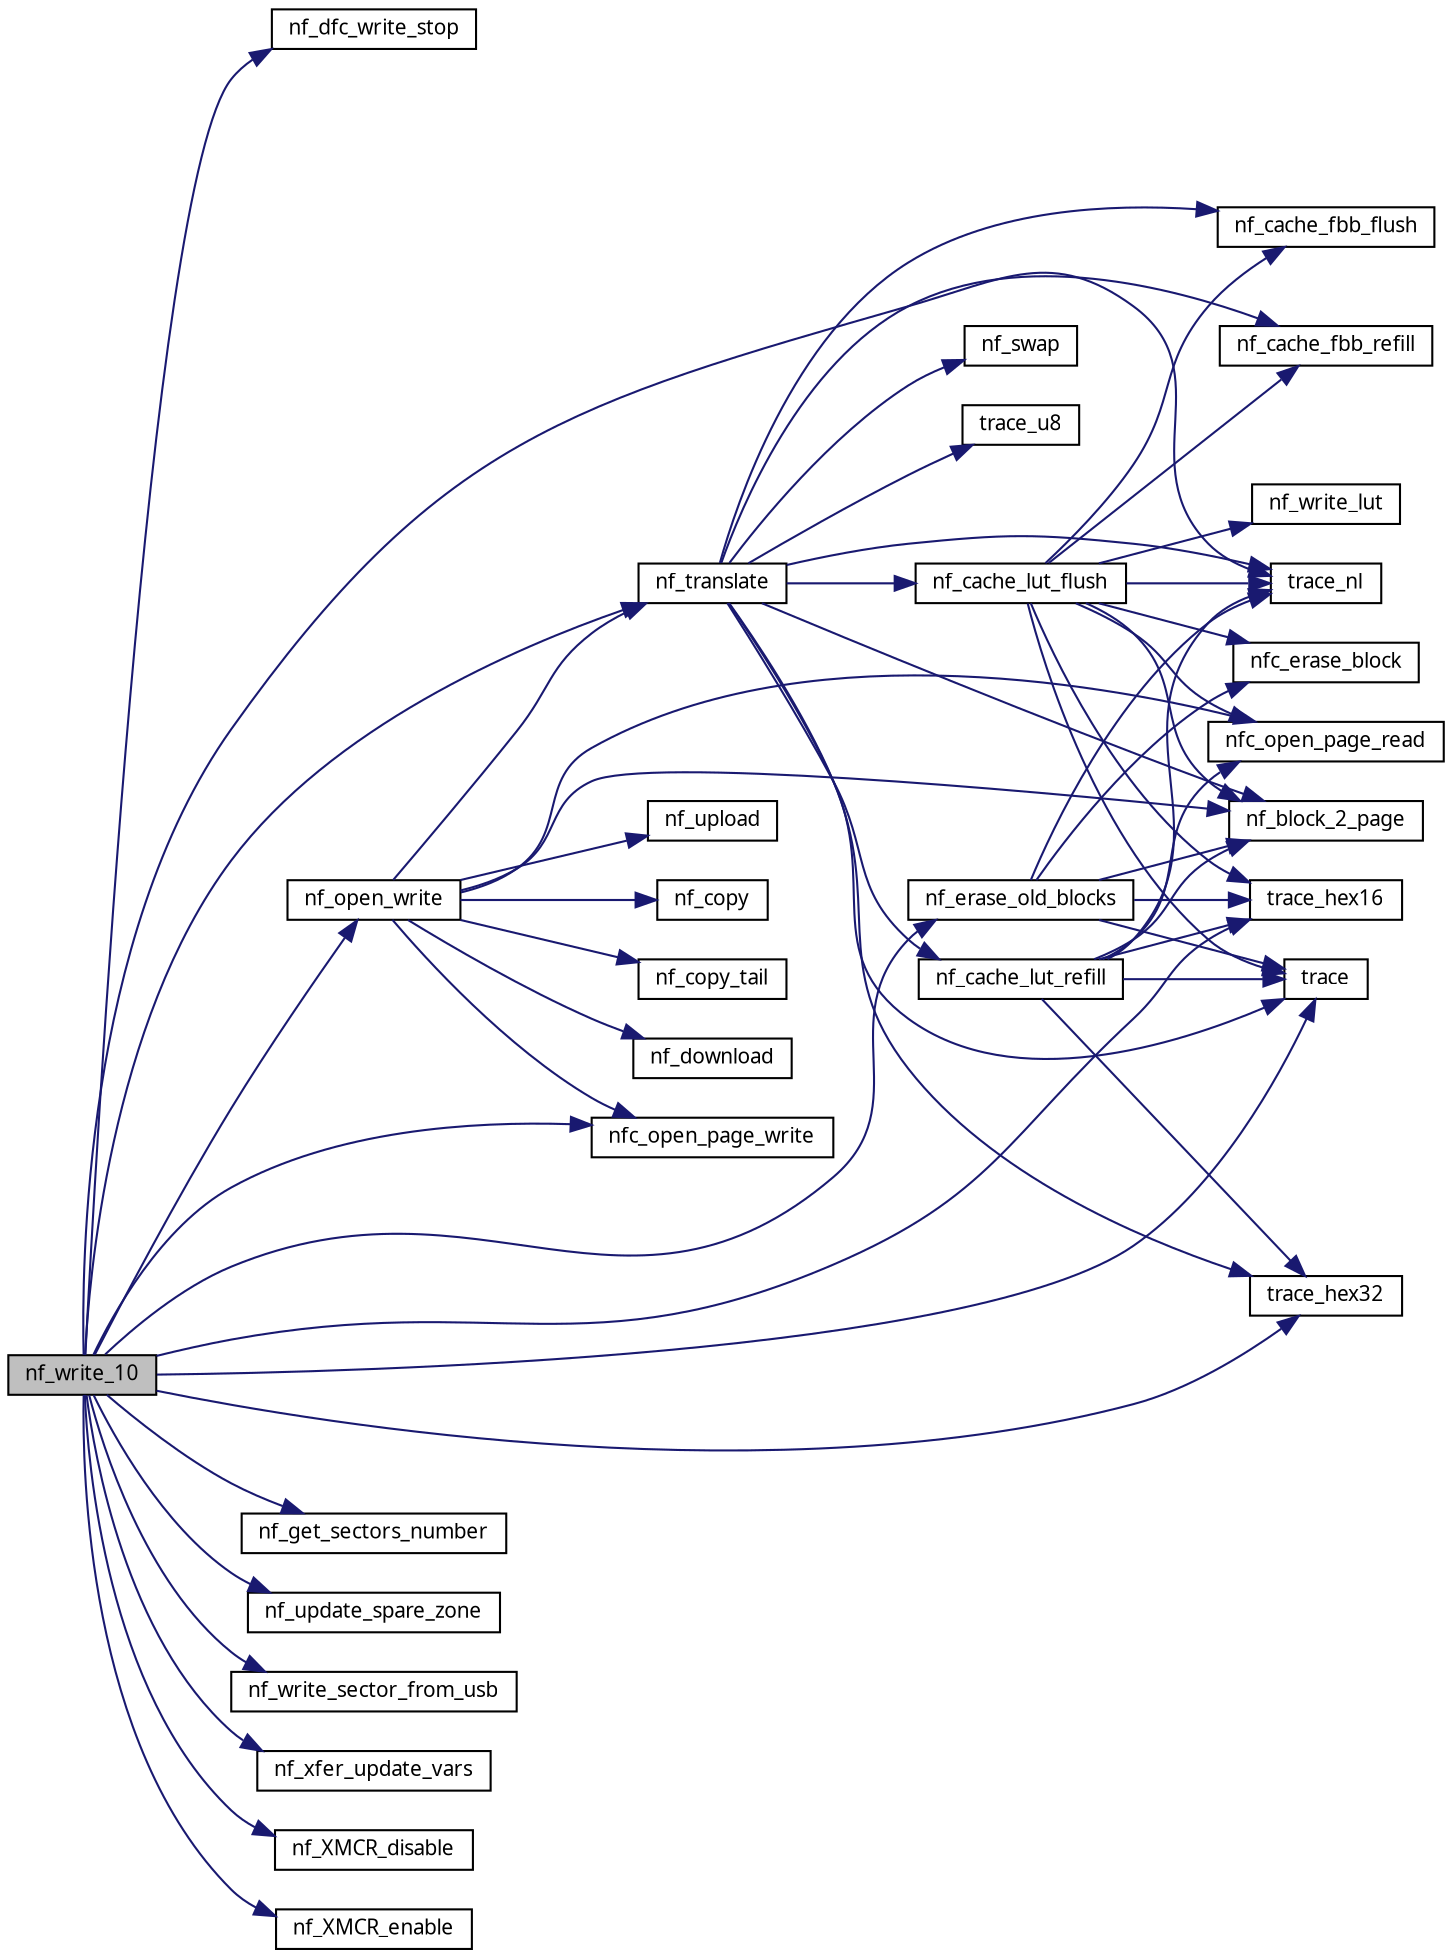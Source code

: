digraph G
{
  edge [fontname="FreeSans.ttf",fontsize=10,labelfontname="FreeSans.ttf",labelfontsize=10];
  node [fontname="FreeSans.ttf",fontsize=10,shape=record];
  rankdir=LR;
  Node1 [label="nf_write_10",height=0.2,width=0.4,color="black", fillcolor="grey75", style="filled" fontcolor="black"];
  Node1 -> Node2 [color="midnightblue",fontsize=10,style="solid",fontname="FreeSans.ttf"];
  Node2 [label="nf_dfc_write_stop",height=0.2,width=0.4,color="black", fillcolor="white", style="filled",URL="$a00062.html#d45465832eded4b9de5dfa9b095482bd",tooltip="This function must be called when a write10 operation (from USB) is finished Last..."];
  Node1 -> Node3 [color="midnightblue",fontsize=10,style="solid",fontname="FreeSans.ttf"];
  Node3 [label="nf_erase_old_blocks",height=0.2,width=0.4,color="black", fillcolor="white", style="filled",URL="$a00062.html#2c6a8d4ffdfab1c8062c4909cf19c563",tooltip="Erase the source blocks."];
  Node3 -> Node4 [color="midnightblue",fontsize=10,style="solid",fontname="FreeSans.ttf"];
  Node4 [label="nf_block_2_page",height=0.2,width=0.4,color="black", fillcolor="white", style="filled",URL="$a00062.html#f713bee0ed464d2bfa6876cd9d4ef296"];
  Node3 -> Node5 [color="midnightblue",fontsize=10,style="solid",fontname="FreeSans.ttf"];
  Node5 [label="nfc_erase_block",height=0.2,width=0.4,color="black", fillcolor="white", style="filled",URL="$a00060.html#4a7f7eed66f5eb678e4a96ae5dc32486",tooltip="Erases a block."];
  Node3 -> Node6 [color="midnightblue",fontsize=10,style="solid",fontname="FreeSans.ttf"];
  Node6 [label="trace",height=0.2,width=0.4,color="black", fillcolor="white", style="filled",URL="$a00043.html#33937de27cd71c4dab3027caaae4fdf9",tooltip="Fonction used for send a texte on OCD/Serial Debug Interface."];
  Node3 -> Node7 [color="midnightblue",fontsize=10,style="solid",fontname="FreeSans.ttf"];
  Node7 [label="trace_hex16",height=0.2,width=0.4,color="black", fillcolor="white", style="filled",URL="$a00043.html#b2fa7a964f1f12c6d41357ac95c452a9"];
  Node3 -> Node8 [color="midnightblue",fontsize=10,style="solid",fontname="FreeSans.ttf"];
  Node8 [label="trace_nl",height=0.2,width=0.4,color="black", fillcolor="white", style="filled",URL="$a00043.html#9b606c2b7ffbe1b46600f9719fc6caa6"];
  Node1 -> Node9 [color="midnightblue",fontsize=10,style="solid",fontname="FreeSans.ttf"];
  Node9 [label="nf_get_sectors_number",height=0.2,width=0.4,color="black", fillcolor="white", style="filled",URL="$a00062.html#f935b5cf31febdb455f0b157944ae27b",tooltip="Returns a pointer on the internal buffer address."];
  Node1 -> Node10 [color="midnightblue",fontsize=10,style="solid",fontname="FreeSans.ttf"];
  Node10 [label="nf_open_write",height=0.2,width=0.4,color="black", fillcolor="white", style="filled",URL="$a00062.html#470f7324aee0b5c64aec2c8ec7f35e3f",tooltip="Prepare a write session on the flash memory."];
  Node10 -> Node4 [color="midnightblue",fontsize=10,style="solid",fontname="FreeSans.ttf"];
  Node10 -> Node11 [color="midnightblue",fontsize=10,style="solid",fontname="FreeSans.ttf"];
  Node11 [label="nf_copy",height=0.2,width=0.4,color="black", fillcolor="white", style="filled",URL="$a00062.html#79e27718d9bc988607f630c2ff410848",tooltip="Copy a NF page to a new one."];
  Node10 -> Node12 [color="midnightblue",fontsize=10,style="solid",fontname="FreeSans.ttf"];
  Node12 [label="nf_copy_tail",height=0.2,width=0.4,color="black", fillcolor="white", style="filled",URL="$a00062.html#a38cbc2641b27ca8fe33b40dbfdd7486"];
  Node10 -> Node13 [color="midnightblue",fontsize=10,style="solid",fontname="FreeSans.ttf"];
  Node13 [label="nf_download",height=0.2,width=0.4,color="black", fillcolor="white", style="filled",URL="$a00062.html#b7f3d7c1f70d339f8613aaaeb4262959",tooltip="Download packets of 16 bytes from RAM to the NAND Flash."];
  Node10 -> Node14 [color="midnightblue",fontsize=10,style="solid",fontname="FreeSans.ttf"];
  Node14 [label="nf_translate",height=0.2,width=0.4,color="black", fillcolor="white", style="filled",URL="$a00062.html#4a1dd64acf67b8ab91e9ea1c0b976c4f",tooltip="Translate a logical sector to physical parameters."];
  Node14 -> Node4 [color="midnightblue",fontsize=10,style="solid",fontname="FreeSans.ttf"];
  Node14 -> Node15 [color="midnightblue",fontsize=10,style="solid",fontname="FreeSans.ttf"];
  Node15 [label="nf_cache_fbb_flush",height=0.2,width=0.4,color="black", fillcolor="white", style="filled",URL="$a00062.html#4eb467f47ee05e8b863e8da657db4c2f",tooltip="Flushes the FBB cache into a new FBB entry."];
  Node14 -> Node16 [color="midnightblue",fontsize=10,style="solid",fontname="FreeSans.ttf"];
  Node16 [label="nf_cache_fbb_refill",height=0.2,width=0.4,color="black", fillcolor="white", style="filled",URL="$a00062.html#524dde7169bece3f9ce79e1c56d7412b",tooltip="Reload the FBB cache memory, starting from 0."];
  Node14 -> Node17 [color="midnightblue",fontsize=10,style="solid",fontname="FreeSans.ttf"];
  Node17 [label="nf_cache_lut_flush",height=0.2,width=0.4,color="black", fillcolor="white", style="filled",URL="$a00062.html#c029fba5c62db088a077b69802d61f91",tooltip="Flushes the LUT cache into a new LUT entry."];
  Node17 -> Node4 [color="midnightblue",fontsize=10,style="solid",fontname="FreeSans.ttf"];
  Node17 -> Node15 [color="midnightblue",fontsize=10,style="solid",fontname="FreeSans.ttf"];
  Node17 -> Node16 [color="midnightblue",fontsize=10,style="solid",fontname="FreeSans.ttf"];
  Node17 -> Node18 [color="midnightblue",fontsize=10,style="solid",fontname="FreeSans.ttf"];
  Node18 [label="nf_write_lut",height=0.2,width=0.4,color="black", fillcolor="white", style="filled",URL="$a00062.html#4033ef04a3cbd39dc9d6071c6d7c2a9b",tooltip="Writes a LUT in memory from a buffer."];
  Node17 -> Node5 [color="midnightblue",fontsize=10,style="solid",fontname="FreeSans.ttf"];
  Node17 -> Node19 [color="midnightblue",fontsize=10,style="solid",fontname="FreeSans.ttf"];
  Node19 [label="nfc_open_page_read",height=0.2,width=0.4,color="black", fillcolor="white", style="filled",URL="$a00060.html#a0a322a0237ff247248591adb2b10fab",tooltip="Opens a page for read."];
  Node17 -> Node6 [color="midnightblue",fontsize=10,style="solid",fontname="FreeSans.ttf"];
  Node17 -> Node7 [color="midnightblue",fontsize=10,style="solid",fontname="FreeSans.ttf"];
  Node17 -> Node8 [color="midnightblue",fontsize=10,style="solid",fontname="FreeSans.ttf"];
  Node14 -> Node20 [color="midnightblue",fontsize=10,style="solid",fontname="FreeSans.ttf"];
  Node20 [label="nf_cache_lut_refill",height=0.2,width=0.4,color="black", fillcolor="white", style="filled",URL="$a00062.html#a41b7176d88738a2110b2f2e840f73ac",tooltip="Reload the LUT cache memory, starting from the specified logical block number given..."];
  Node20 -> Node4 [color="midnightblue",fontsize=10,style="solid",fontname="FreeSans.ttf"];
  Node20 -> Node19 [color="midnightblue",fontsize=10,style="solid",fontname="FreeSans.ttf"];
  Node20 -> Node6 [color="midnightblue",fontsize=10,style="solid",fontname="FreeSans.ttf"];
  Node20 -> Node7 [color="midnightblue",fontsize=10,style="solid",fontname="FreeSans.ttf"];
  Node20 -> Node21 [color="midnightblue",fontsize=10,style="solid",fontname="FreeSans.ttf"];
  Node21 [label="trace_hex32",height=0.2,width=0.4,color="black", fillcolor="white", style="filled",URL="$a00043.html#1f752dbcd0990c4943d2a3e6cb757748"];
  Node20 -> Node8 [color="midnightblue",fontsize=10,style="solid",fontname="FreeSans.ttf"];
  Node14 -> Node22 [color="midnightblue",fontsize=10,style="solid",fontname="FreeSans.ttf"];
  Node22 [label="nf_swap",height=0.2,width=0.4,color="black", fillcolor="white", style="filled",URL="$a00062.html#1a579e74d337851734361358c99c603e",tooltip="Swap 2 blocks from the LUT and the FBB."];
  Node14 -> Node6 [color="midnightblue",fontsize=10,style="solid",fontname="FreeSans.ttf"];
  Node14 -> Node21 [color="midnightblue",fontsize=10,style="solid",fontname="FreeSans.ttf"];
  Node14 -> Node8 [color="midnightblue",fontsize=10,style="solid",fontname="FreeSans.ttf"];
  Node14 -> Node23 [color="midnightblue",fontsize=10,style="solid",fontname="FreeSans.ttf"];
  Node23 [label="trace_u8",height=0.2,width=0.4,color="black", fillcolor="white", style="filled",URL="$a00043.html#d4bede103a48a856e8360af858be6c7a",tooltip="Fonction used to display a byte value in the decimal form on OCD/Serial Debug Interface..."];
  Node10 -> Node24 [color="midnightblue",fontsize=10,style="solid",fontname="FreeSans.ttf"];
  Node24 [label="nf_upload",height=0.2,width=0.4,color="black", fillcolor="white", style="filled",URL="$a00062.html#d530651d772a5d7f5c1ff3bf91eda4c2",tooltip="Upload packets of 16 bytes from the NAND Flash to RAM."];
  Node10 -> Node19 [color="midnightblue",fontsize=10,style="solid",fontname="FreeSans.ttf"];
  Node10 -> Node25 [color="midnightblue",fontsize=10,style="solid",fontname="FreeSans.ttf"];
  Node25 [label="nfc_open_page_write",height=0.2,width=0.4,color="black", fillcolor="white", style="filled",URL="$a00060.html#856b5ae1fade14e11da35fd5109fda8c",tooltip="Opens a page for write."];
  Node1 -> Node14 [color="midnightblue",fontsize=10,style="solid",fontname="FreeSans.ttf"];
  Node1 -> Node26 [color="midnightblue",fontsize=10,style="solid",fontname="FreeSans.ttf"];
  Node26 [label="nf_update_spare_zone",height=0.2,width=0.4,color="black", fillcolor="white", style="filled",URL="$a00062.html#95ece8cf373b67f3f55f1733a0822463",tooltip="This function updates the spare zone of each page that has been finished to be written..."];
  Node1 -> Node27 [color="midnightblue",fontsize=10,style="solid",fontname="FreeSans.ttf"];
  Node27 [label="nf_write_sector_from_usb",height=0.2,width=0.4,color="black", fillcolor="white", style="filled",URL="$a00062.html#32369acfcdfc9fef083b5978936dc015",tooltip="This function transfers USB data to the NF page The number of sectors to be read..."];
  Node1 -> Node28 [color="midnightblue",fontsize=10,style="solid",fontname="FreeSans.ttf"];
  Node28 [label="nf_xfer_update_vars",height=0.2,width=0.4,color="black", fillcolor="white", style="filled",URL="$a00062.html#dffd0ae3871f945b0c9ec4fcdc45ee82",tooltip="This function update transfer variables, check if operation (read/write) is finished..."];
  Node1 -> Node29 [color="midnightblue",fontsize=10,style="solid",fontname="FreeSans.ttf"];
  Node29 [label="nf_XMCR_disable",height=0.2,width=0.4,color="black", fillcolor="white", style="filled",URL="$a00060.html#6008aafe936bca7bfc39a8db231c1e7b",tooltip="Disable the XMCR module of the AVR, to allow access to others peripherals that may..."];
  Node1 -> Node30 [color="midnightblue",fontsize=10,style="solid",fontname="FreeSans.ttf"];
  Node30 [label="nf_XMCR_enable",height=0.2,width=0.4,color="black", fillcolor="white", style="filled",URL="$a00060.html#2888ee8b7b2aad2f3e86eeff599729ca",tooltip="Enable the XMCR (Extending Memory Module) of the AVR to drive the NAND Flash."];
  Node1 -> Node25 [color="midnightblue",fontsize=10,style="solid",fontname="FreeSans.ttf"];
  Node1 -> Node6 [color="midnightblue",fontsize=10,style="solid",fontname="FreeSans.ttf"];
  Node1 -> Node7 [color="midnightblue",fontsize=10,style="solid",fontname="FreeSans.ttf"];
  Node1 -> Node21 [color="midnightblue",fontsize=10,style="solid",fontname="FreeSans.ttf"];
  Node1 -> Node8 [color="midnightblue",fontsize=10,style="solid",fontname="FreeSans.ttf"];
}
